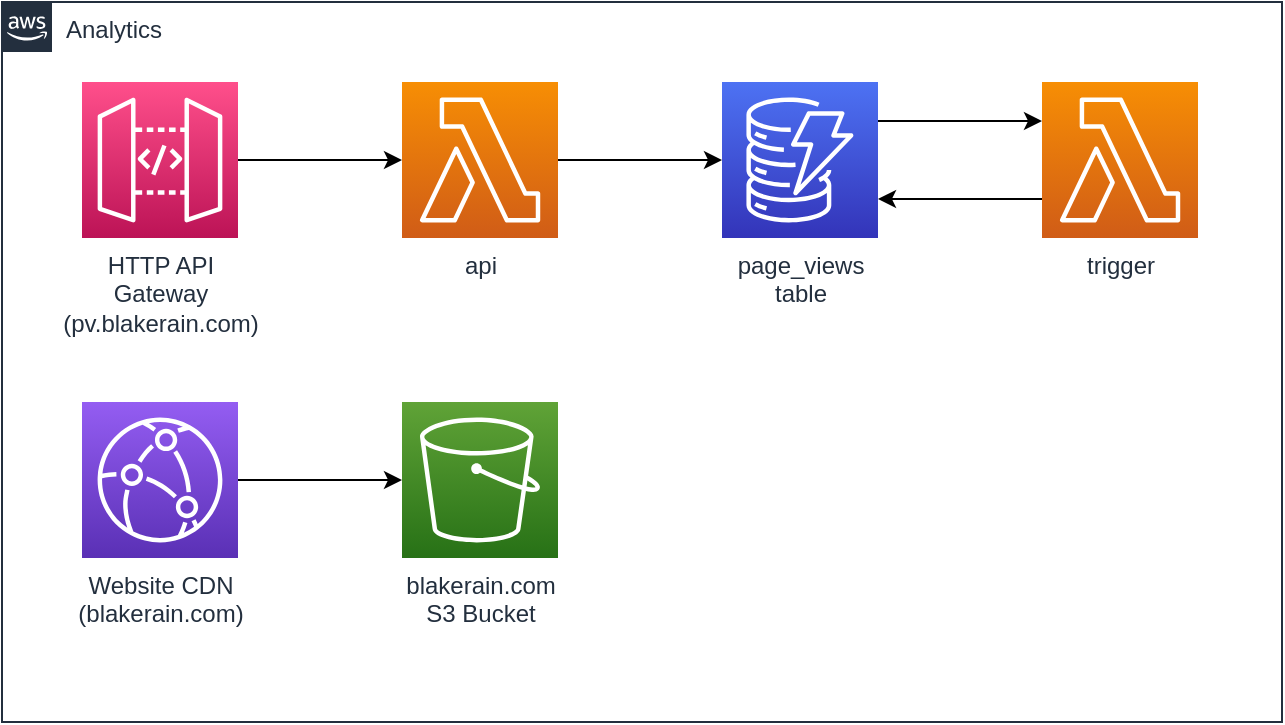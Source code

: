 <mxfile version="20.7.4" type="device"><diagram id="vnPnQphzv46ZmVF16kpH" name="Page-1"><mxGraphModel dx="1232" dy="700" grid="1" gridSize="10" guides="1" tooltips="1" connect="1" arrows="1" fold="1" page="1" pageScale="1" pageWidth="720" pageHeight="440" math="0" shadow="0"><root><mxCell id="0"/><mxCell id="1" parent="0"/><mxCell id="ES3YNr7WzRjWu9bBAvI8-14" value="Analytics" style="points=[[0,0],[0.25,0],[0.5,0],[0.75,0],[1,0],[1,0.25],[1,0.5],[1,0.75],[1,1],[0.75,1],[0.5,1],[0.25,1],[0,1],[0,0.75],[0,0.5],[0,0.25]];outlineConnect=0;gradientColor=none;html=1;whiteSpace=wrap;fontSize=12;fontStyle=0;container=1;pointerEvents=0;collapsible=0;recursiveResize=0;shape=mxgraph.aws4.group;grIcon=mxgraph.aws4.group_aws_cloud_alt;strokeColor=#232F3E;fillColor=none;verticalAlign=top;align=left;spacingLeft=30;fontColor=#232F3E;dashed=0;" vertex="1" parent="1"><mxGeometry x="40" y="40" width="640" height="360" as="geometry"/></mxCell><mxCell id="ES3YNr7WzRjWu9bBAvI8-15" value="Elements" parent="0"/><mxCell id="ES3YNr7WzRjWu9bBAvI8-6" style="edgeStyle=orthogonalEdgeStyle;rounded=0;orthogonalLoop=1;jettySize=auto;html=1;entryX=0;entryY=0.5;entryDx=0;entryDy=0;entryPerimeter=0;" edge="1" parent="ES3YNr7WzRjWu9bBAvI8-15" source="ES3YNr7WzRjWu9bBAvI8-1" target="ES3YNr7WzRjWu9bBAvI8-3"><mxGeometry relative="1" as="geometry"/></mxCell><mxCell id="ES3YNr7WzRjWu9bBAvI8-1" value="api" style="sketch=0;points=[[0,0,0],[0.25,0,0],[0.5,0,0],[0.75,0,0],[1,0,0],[0,1,0],[0.25,1,0],[0.5,1,0],[0.75,1,0],[1,1,0],[0,0.25,0],[0,0.5,0],[0,0.75,0],[1,0.25,0],[1,0.5,0],[1,0.75,0]];outlineConnect=0;fontColor=#232F3E;gradientColor=#F78E04;gradientDirection=north;fillColor=#D05C17;strokeColor=#ffffff;dashed=0;verticalLabelPosition=bottom;verticalAlign=top;align=center;html=1;fontSize=12;fontStyle=0;aspect=fixed;shape=mxgraph.aws4.resourceIcon;resIcon=mxgraph.aws4.lambda;" vertex="1" parent="ES3YNr7WzRjWu9bBAvI8-15"><mxGeometry x="240" y="80" width="78" height="78" as="geometry"/></mxCell><mxCell id="ES3YNr7WzRjWu9bBAvI8-8" style="edgeStyle=orthogonalEdgeStyle;rounded=0;orthogonalLoop=1;jettySize=auto;html=1;exitX=0;exitY=0.75;exitDx=0;exitDy=0;exitPerimeter=0;entryX=1;entryY=0.75;entryDx=0;entryDy=0;entryPerimeter=0;startArrow=none;startFill=0;" edge="1" parent="ES3YNr7WzRjWu9bBAvI8-15" source="ES3YNr7WzRjWu9bBAvI8-2" target="ES3YNr7WzRjWu9bBAvI8-3"><mxGeometry relative="1" as="geometry"/></mxCell><mxCell id="ES3YNr7WzRjWu9bBAvI8-2" value="trigger" style="sketch=0;points=[[0,0,0],[0.25,0,0],[0.5,0,0],[0.75,0,0],[1,0,0],[0,1,0],[0.25,1,0],[0.5,1,0],[0.75,1,0],[1,1,0],[0,0.25,0],[0,0.5,0],[0,0.75,0],[1,0.25,0],[1,0.5,0],[1,0.75,0]];outlineConnect=0;fontColor=#232F3E;gradientColor=#F78E04;gradientDirection=north;fillColor=#D05C17;strokeColor=#ffffff;dashed=0;verticalLabelPosition=bottom;verticalAlign=top;align=center;html=1;fontSize=12;fontStyle=0;aspect=fixed;shape=mxgraph.aws4.resourceIcon;resIcon=mxgraph.aws4.lambda;" vertex="1" parent="ES3YNr7WzRjWu9bBAvI8-15"><mxGeometry x="560" y="80" width="78" height="78" as="geometry"/></mxCell><mxCell id="ES3YNr7WzRjWu9bBAvI8-7" style="edgeStyle=orthogonalEdgeStyle;rounded=0;orthogonalLoop=1;jettySize=auto;html=1;exitX=1;exitY=0.25;exitDx=0;exitDy=0;exitPerimeter=0;entryX=0;entryY=0.25;entryDx=0;entryDy=0;entryPerimeter=0;startArrow=none;startFill=0;" edge="1" parent="ES3YNr7WzRjWu9bBAvI8-15" source="ES3YNr7WzRjWu9bBAvI8-3" target="ES3YNr7WzRjWu9bBAvI8-2"><mxGeometry relative="1" as="geometry"/></mxCell><mxCell id="ES3YNr7WzRjWu9bBAvI8-3" value="page_views&lt;br&gt;table" style="sketch=0;points=[[0,0,0],[0.25,0,0],[0.5,0,0],[0.75,0,0],[1,0,0],[0,1,0],[0.25,1,0],[0.5,1,0],[0.75,1,0],[1,1,0],[0,0.25,0],[0,0.5,0],[0,0.75,0],[1,0.25,0],[1,0.5,0],[1,0.75,0]];outlineConnect=0;fontColor=#232F3E;gradientColor=#4D72F3;gradientDirection=north;fillColor=#3334B9;strokeColor=#ffffff;dashed=0;verticalLabelPosition=bottom;verticalAlign=top;align=center;html=1;fontSize=12;fontStyle=0;aspect=fixed;shape=mxgraph.aws4.resourceIcon;resIcon=mxgraph.aws4.dynamodb;" vertex="1" parent="ES3YNr7WzRjWu9bBAvI8-15"><mxGeometry x="400" y="80" width="78" height="78" as="geometry"/></mxCell><mxCell id="ES3YNr7WzRjWu9bBAvI8-5" style="edgeStyle=orthogonalEdgeStyle;rounded=0;orthogonalLoop=1;jettySize=auto;html=1;entryX=0;entryY=0.5;entryDx=0;entryDy=0;entryPerimeter=0;" edge="1" parent="ES3YNr7WzRjWu9bBAvI8-15" source="ES3YNr7WzRjWu9bBAvI8-4" target="ES3YNr7WzRjWu9bBAvI8-1"><mxGeometry relative="1" as="geometry"/></mxCell><mxCell id="ES3YNr7WzRjWu9bBAvI8-4" value="HTTP API&lt;br&gt;Gateway&lt;br&gt;(pv.blakerain.com)" style="sketch=0;points=[[0,0,0],[0.25,0,0],[0.5,0,0],[0.75,0,0],[1,0,0],[0,1,0],[0.25,1,0],[0.5,1,0],[0.75,1,0],[1,1,0],[0,0.25,0],[0,0.5,0],[0,0.75,0],[1,0.25,0],[1,0.5,0],[1,0.75,0]];outlineConnect=0;fontColor=#232F3E;gradientColor=#FF4F8B;gradientDirection=north;fillColor=#BC1356;strokeColor=#ffffff;dashed=0;verticalLabelPosition=bottom;verticalAlign=top;align=center;html=1;fontSize=12;fontStyle=0;aspect=fixed;shape=mxgraph.aws4.resourceIcon;resIcon=mxgraph.aws4.api_gateway;" vertex="1" parent="ES3YNr7WzRjWu9bBAvI8-15"><mxGeometry x="80" y="80" width="78" height="78" as="geometry"/></mxCell><mxCell id="ES3YNr7WzRjWu9bBAvI8-11" style="edgeStyle=orthogonalEdgeStyle;rounded=0;orthogonalLoop=1;jettySize=auto;html=1;entryX=0;entryY=0.5;entryDx=0;entryDy=0;entryPerimeter=0;startArrow=none;startFill=0;" edge="1" parent="ES3YNr7WzRjWu9bBAvI8-15" source="ES3YNr7WzRjWu9bBAvI8-9" target="ES3YNr7WzRjWu9bBAvI8-10"><mxGeometry relative="1" as="geometry"/></mxCell><mxCell id="ES3YNr7WzRjWu9bBAvI8-9" value="Website CDN&lt;br&gt;(blakerain.com)" style="sketch=0;points=[[0,0,0],[0.25,0,0],[0.5,0,0],[0.75,0,0],[1,0,0],[0,1,0],[0.25,1,0],[0.5,1,0],[0.75,1,0],[1,1,0],[0,0.25,0],[0,0.5,0],[0,0.75,0],[1,0.25,0],[1,0.5,0],[1,0.75,0]];outlineConnect=0;fontColor=#232F3E;gradientColor=#945DF2;gradientDirection=north;fillColor=#5A30B5;strokeColor=#ffffff;dashed=0;verticalLabelPosition=bottom;verticalAlign=top;align=center;html=1;fontSize=12;fontStyle=0;aspect=fixed;shape=mxgraph.aws4.resourceIcon;resIcon=mxgraph.aws4.cloudfront;" vertex="1" parent="ES3YNr7WzRjWu9bBAvI8-15"><mxGeometry x="80" y="240" width="78" height="78" as="geometry"/></mxCell><mxCell id="ES3YNr7WzRjWu9bBAvI8-10" value="blakerain.com&lt;br&gt;S3 Bucket" style="sketch=0;points=[[0,0,0],[0.25,0,0],[0.5,0,0],[0.75,0,0],[1,0,0],[0,1,0],[0.25,1,0],[0.5,1,0],[0.75,1,0],[1,1,0],[0,0.25,0],[0,0.5,0],[0,0.75,0],[1,0.25,0],[1,0.5,0],[1,0.75,0]];outlineConnect=0;fontColor=#232F3E;gradientColor=#60A337;gradientDirection=north;fillColor=#277116;strokeColor=#ffffff;dashed=0;verticalLabelPosition=bottom;verticalAlign=top;align=center;html=1;fontSize=12;fontStyle=0;aspect=fixed;shape=mxgraph.aws4.resourceIcon;resIcon=mxgraph.aws4.s3;" vertex="1" parent="ES3YNr7WzRjWu9bBAvI8-15"><mxGeometry x="240" y="240" width="78" height="78" as="geometry"/></mxCell></root></mxGraphModel></diagram></mxfile>